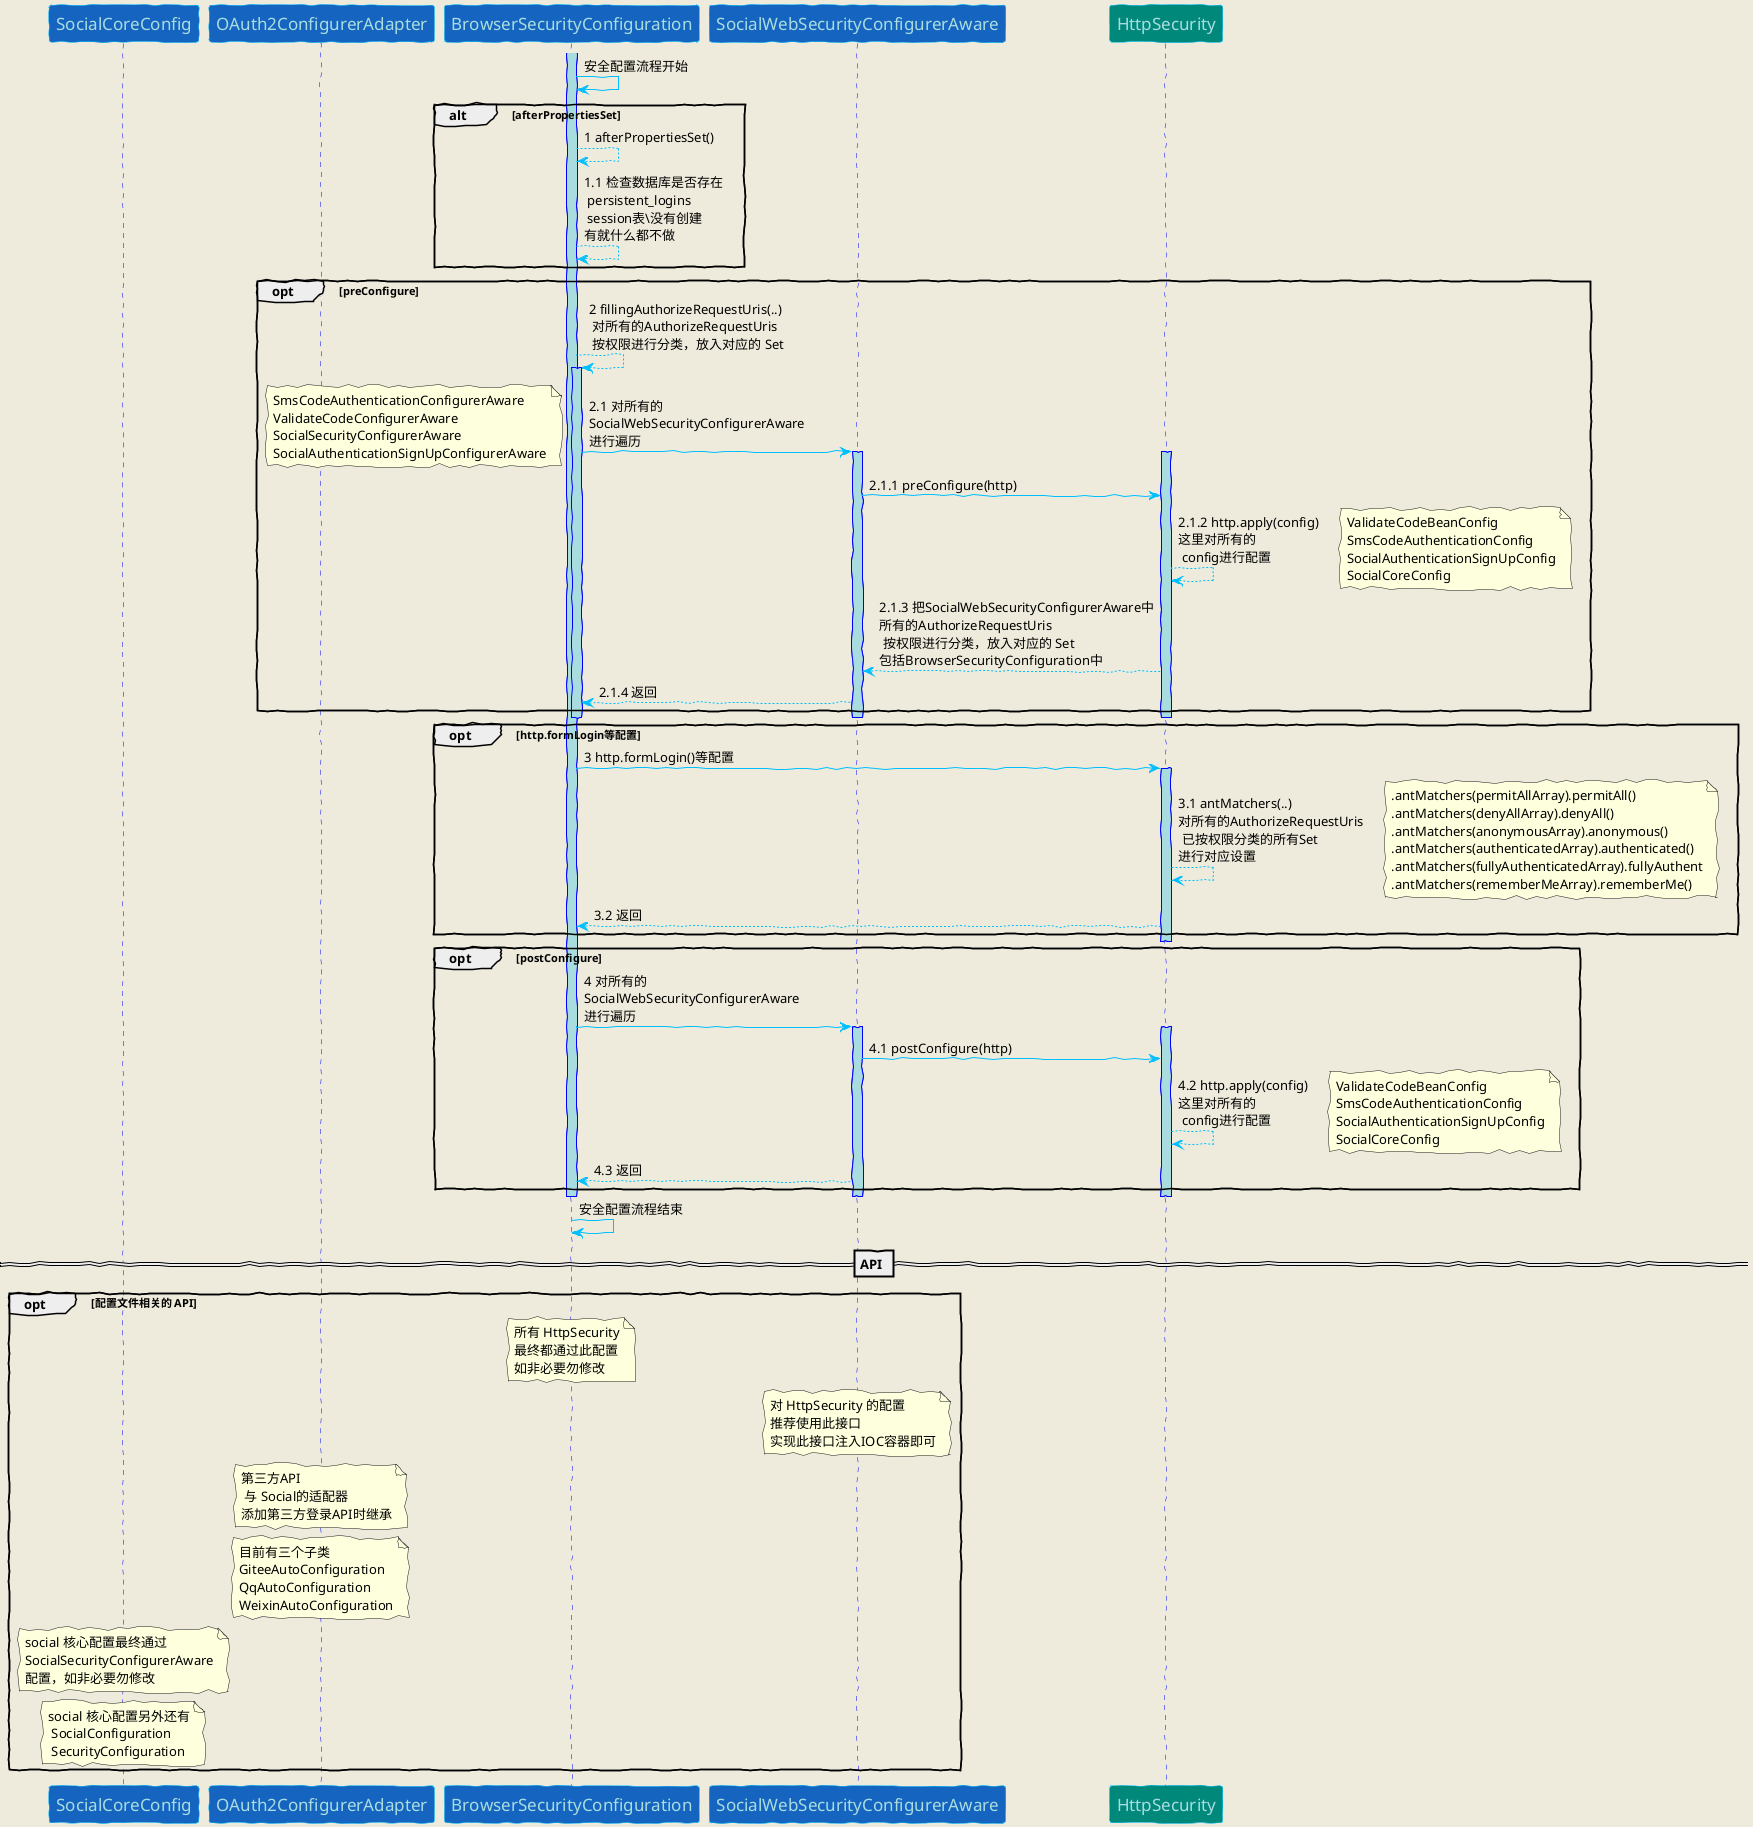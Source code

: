 @startuml

skinparam backgroundColor #EEEBDC
skinparam handwritten true
skinparam sequence {
ArrowColor DeepSkyBlue
ActorBorderColor DeepSkyBlue
LifeLineBorderColor blue
LifeLineBackgroundColor #A9DCDF
ParticipantBorderColor DeepSkyBlue
ParticipantBackgroundColor #00897b
ParticipantFontName Impact
ParticipantFontSize 17
ParticipantFontColor #A9DCDF
ActorBackgroundColor aqua
ActorFontColor DeepSkyBlue
ActorFontSize 17
ActorFontName Aapex
}
participant "SocialCoreConfig"  #1565c0
participant "OAuth2ConfigurerAdapter"  #1565c0

participant "BrowserSecurityConfiguration" #1565c0
BrowserSecurityConfiguration -> BrowserSecurityConfiguration: 安全配置流程开始
alt afterPropertiesSet
BrowserSecurityConfiguration --> BrowserSecurityConfiguration: 1 afterPropertiesSet()
BrowserSecurityConfiguration --> BrowserSecurityConfiguration: 1.1 检查数据库是否存在\n persistent_logins\n session表\没有创建\n有就什么都不做
end
activate BrowserSecurityConfiguration
opt preConfigure
BrowserSecurityConfiguration --> BrowserSecurityConfiguration: 2 fillingAuthorizeRequestUris(..)\n 对所有的AuthorizeRequestUris\n 按权限进行分类，放入对应的 Set
activate BrowserSecurityConfiguration
participant "SocialWebSecurityConfigurerAware" #1565c0
BrowserSecurityConfiguration -> SocialWebSecurityConfigurerAware: 2.1 对所有的\nSocialWebSecurityConfigurerAware\n进行遍历
note left : SmsCodeAuthenticationConfigurerAware\n\
ValidateCodeConfigurerAware\n\
SocialSecurityConfigurerAware\n\
SocialAuthenticationSignUpConfigurerAware
activate SocialWebSecurityConfigurerAware
activate HttpSecurity
SocialWebSecurityConfigurerAware -> HttpSecurity: 2.1.1 preConfigure(http)
HttpSecurity --> HttpSecurity: 2.1.2 http.apply(config)\n这里对所有的\n config进行配置
note right : ValidateCodeBeanConfig\n\
SmsCodeAuthenticationConfig\n\
SocialAuthenticationSignUpConfig\n\
SocialCoreConfig
HttpSecurity --> SocialWebSecurityConfigurerAware: 2.1.3 把SocialWebSecurityConfigurerAware中\n所有的AuthorizeRequestUris\n 按权限进行分类，放入对应的 Set\n包括BrowserSecurityConfiguration中
SocialWebSecurityConfigurerAware --> BrowserSecurityConfiguration: 2.1.4 返回
end
deactivate HttpSecurity
deactivate SocialWebSecurityConfigurerAware
deactivate BrowserSecurityConfiguration
opt http.formLogin等配置
BrowserSecurityConfiguration -> HttpSecurity: 3 http.formLogin()等配置
activate HttpSecurity
HttpSecurity --> HttpSecurity: 3.1 antMatchers(..)\n对所有的AuthorizeRequestUris\n 已按权限分类的所有Set\n进行对应设置
note right : .antMatchers(permitAllArray).permitAll()\n\
.antMatchers(denyAllArray).denyAll()\n\
.antMatchers(anonymousArray).anonymous()\n\
.antMatchers(authenticatedArray).authenticated()\n\
.antMatchers(fullyAuthenticatedArray).fullyAuthent\n\
.antMatchers(rememberMeArray).rememberMe()
HttpSecurity --> BrowserSecurityConfiguration: 3.2 返回
end
deactivate HttpSecurity
activate BrowserSecurityConfiguration
opt postConfigure
BrowserSecurityConfiguration -> SocialWebSecurityConfigurerAware: 4 对所有的\nSocialWebSecurityConfigurerAware\n进行遍历
activate SocialWebSecurityConfigurerAware
activate HttpSecurity
SocialWebSecurityConfigurerAware -> HttpSecurity: 4.1 postConfigure(http)
HttpSecurity --> HttpSecurity: 4.2 http.apply(config)\n这里对所有的\n config进行配置
note right : ValidateCodeBeanConfig\n\
SmsCodeAuthenticationConfig\n\
SocialAuthenticationSignUpConfig\n\
SocialCoreConfig

SocialWebSecurityConfigurerAware --> BrowserSecurityConfiguration: 4.3 返回
end
deactivate HttpSecurity
deactivate SocialWebSecurityConfigurerAware
deactivate BrowserSecurityConfiguration

deactivate BrowserSecurityConfiguration

BrowserSecurityConfiguration -> BrowserSecurityConfiguration: 安全配置流程结束

== API ==
opt 配置文件相关的 API
note over BrowserSecurityConfiguration: 所有 HttpSecurity\n最终都通过此配置\n如非必要勿修改
note over SocialWebSecurityConfigurerAware: 对 HttpSecurity 的配置\n推荐使用此接口\n实现此接口注入IOC容器即可

note over OAuth2ConfigurerAdapter: 第三方API\n 与 Social的适配器\n添加第三方登录API时继承
note over OAuth2ConfigurerAdapter: 目前有三个子类\nGiteeAutoConfiguration\nQqAutoConfiguration\nWeixinAutoConfiguration
note over SocialCoreConfig: social 核心配置最终通过\nSocialSecurityConfigurerAware\n配置，如非必要勿修改
note over SocialCoreConfig: social 核心配置另外还有\n SocialConfiguration\n SecurityConfiguration
end

@enduml